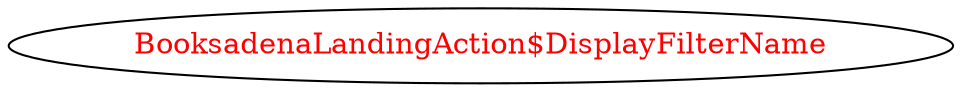 digraph dependencyGraph {
 concentrate=true;
 ranksep="2.0";
 rankdir="LR"; 
 splines="ortho";
"BooksadenaLandingAction$DisplayFilterName" [fontcolor="red"];
}